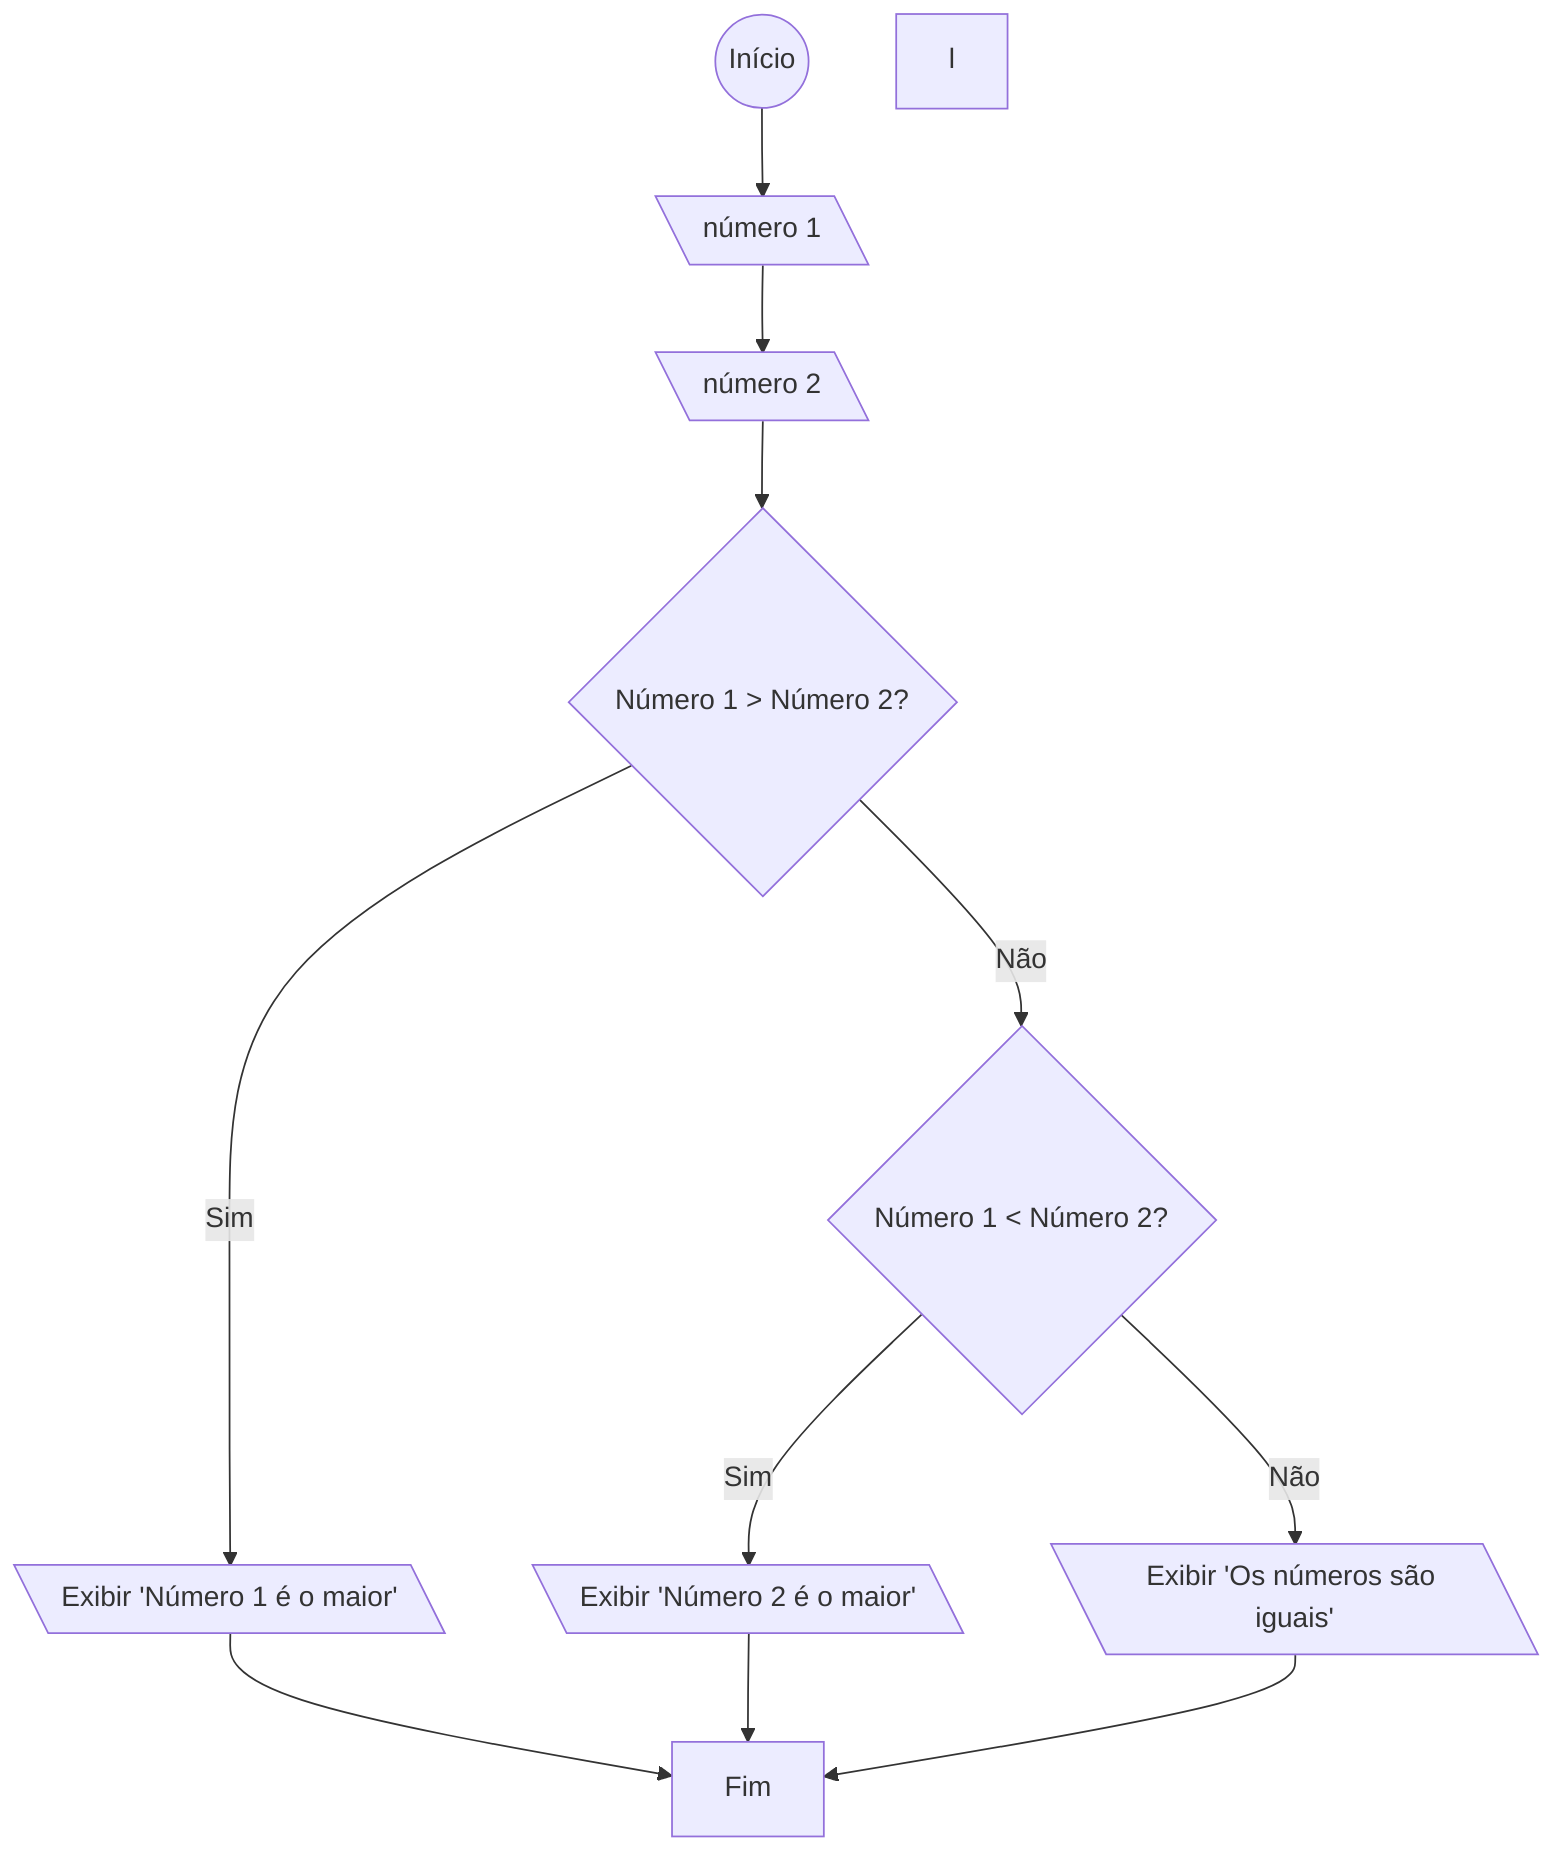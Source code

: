 flowchart TD
   A((Início)) --> B[\número 1\]
     B --> C[\número 2\]
     C --> D{Número 1 > Número 2?}
     D -- Sim --> E[\Exibir 'Número 1 é o maior'\]
     D -- Não --> F{Número 1 < Número 2?}
     F -- Sim --> G[\Exibir 'Número 2 é o maior'\]
     F -- Não --> H[\Exibir 'Os números são iguais'\]
     E --> I[Fim]
     G --> I
     H --> I
     
l